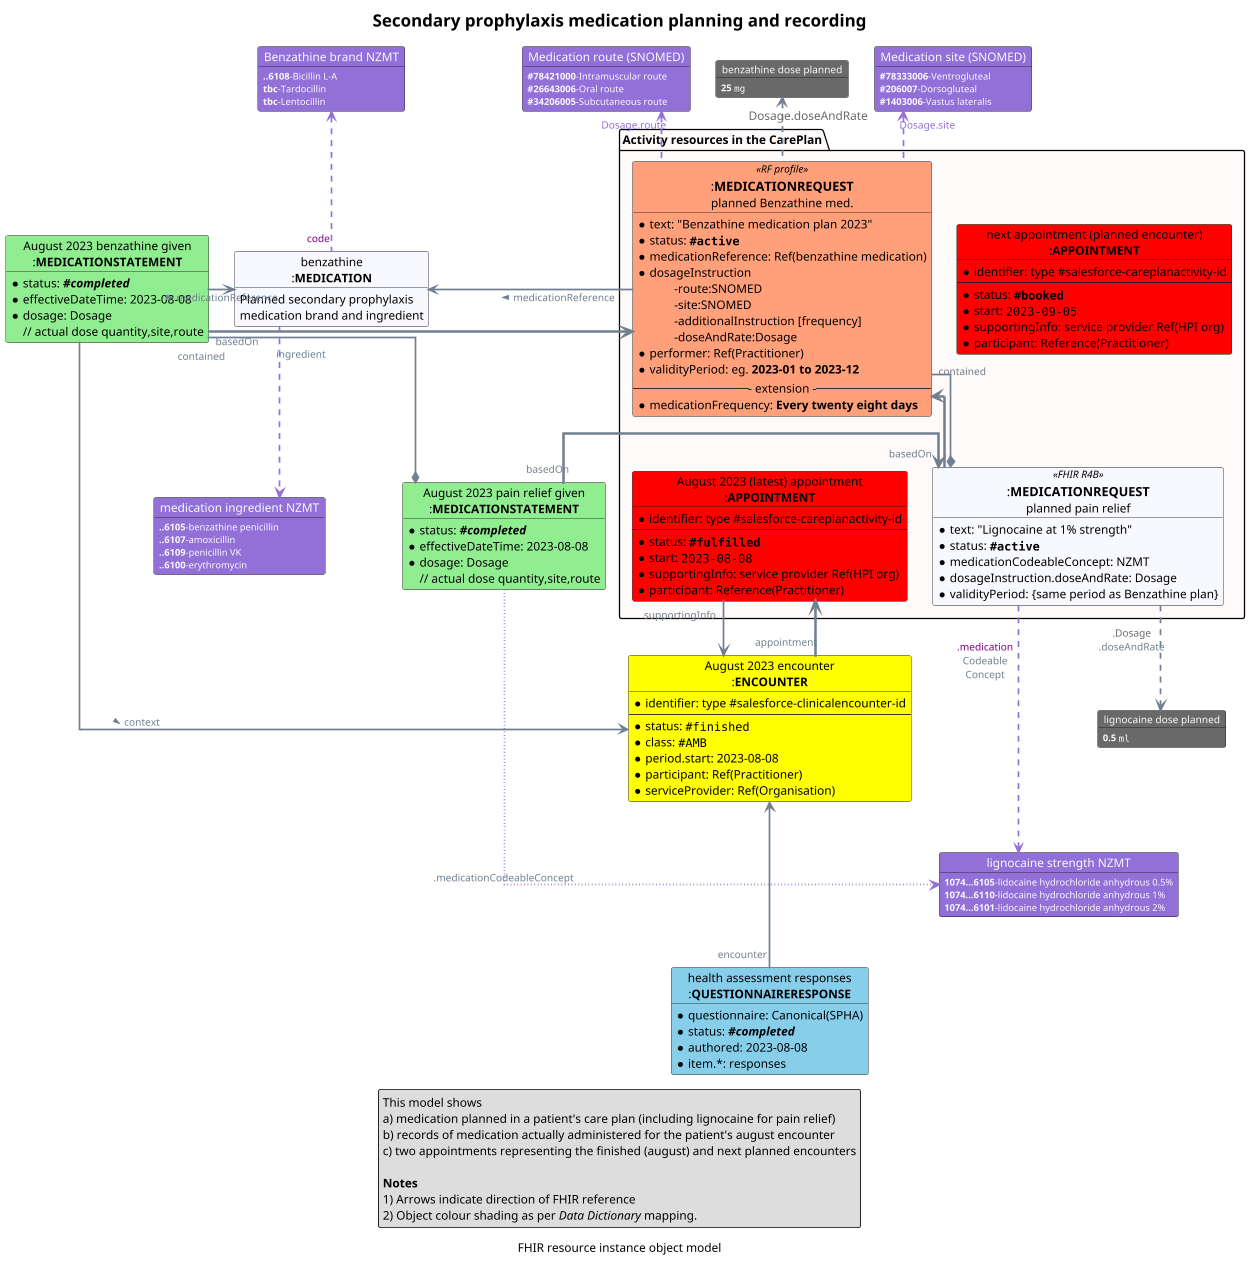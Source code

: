 @startuml obj-FHIR-medication-planandrecord

top to bottom direction
skinparam dpi 200
allow_mixing
scale 600 width

skinparam ActivityDiamondBackgroundColor #RoyalBlue
skinparam ArrowColor #SlateGrey   
skinparam ArrowFontColor #RoyalBlue
skinparam ArrowFontColor #SlateGrey  
skinparam ArrowFontSize 12
skinparam ArrowMessageAlignment left
skinparam BoxPadding 10
skinparam linetype ortho
skinparam nodesep 30
skinparam ranksep 60
skinparam roundcorner 5
skinparam sequenceArrowThickness 2
skinparam TitleFontSize 20

caption FHIR resource instance object model

!procedure $Coding($Alias,$System,$Code,$Display)
  object "<color:GhostWhite>$System" as $Alias #MediumPurple {
    <color:GhostWhite><size:11>**$Code**-$Display
  }
!endprocedure

!procedure $Quantity($Alias,$Quantity,$Value,$Unit)
  object "<color:GhostWhite><size:12>$Quantity</color>" as $Alias #DimGrey {
    <color:GhostWhite><size:11>**$Value** ""$Unit""
  }
!endprocedure

!procedure $ObjectDiagramLegendWithNote($heading,$noteline)
  legend bottom
    **$heading**
    $noteline
  endlegend
!endprocedure

' ******** ******** ******** ******** ******** ******** ******** ******** 
title "Secondary prophylaxis medication planning and recording"

package "Activity resources in the CarePlan" as Activities #Snow { 
  
  'object "secondary prophylaxis\nmedication planning" as PLAN_BENZA_2023 #LightSalmon

  object "<size:15>:**MEDICATIONREQUEST**\nplanned Benzathine med." as MR1 <<RF profile>> #LightSalmon {
    * text: "Benzathine medication plan 2023"
    * status: ""**#active**""
    * medicationReference: Ref(benzathine medication)
    * dosageInstruction
      \t-route:SNOMED
      \t-site:SNOMED
      \t-additionalInstruction [frequency]
      \t-doseAndRate:Dosage
    * performer: Ref(Practitioner)
    * validityPeriod: eg. **2023-01 to 2023-12**
    --- extension ---
    * medicationFrequency: **Every twenty eight days**
  }

  
  object "<size:15>:**MEDICATIONREQUEST**\nplanned pain relief" as MRinner <<FHIR R4B>> #GhostWhite {
    * text: "Lignocaine at 1% strength"
    * status: ""**#active**""
    * medicationCodeableConcept: NZMT
    * dosageInstruction.doseAndRate: Dosage
    * validityPeriod: {same period as Benzathine plan}
  }

  object "August 2023 (latest) appointment\n:**APPOINTMENT**" as AUGUST_APPT #Red {
    *identifier: type #salesforce-careplanactivity-id
    ---
    * status: ""**#fulfilled**""
    * start: ""2023-08-08""
    * supportingInfo: service provider Ref(HPI org)
    * participant: Reference(Practitioner)
  }
  
  object "next appointment (planned encounter)\n:**APPOINTMENT**" as FUTURE_APPT #Red {
    *identifier: type #salesforce-careplanactivity-id
    ---
    * status: ""**#booked**""
    * start: ""2023-09-05""
    * supportingInfo: service provider Ref(HPI org)
    * participant: Reference(Practitioner)
  }

  'arrange activities in box
  MR1 -[hidden]r- FUTURE_APPT
  FUTURE_APPT -[hidden]d- AUGUST_APPT

}


object "August 2023 encounter\n:**ENCOUNTER**" as EInj1 #yellow {
  *identifier: type #salesforce-clinicalencounter-id
  ---
  * status: ""#finished""
  * class: ""#AMB""
  * period.start: 2023-08-08
  * participant: Ref(Practitioner)
  * serviceProvider: Ref(Organisation)
}

object "August 2023 benzathine given\n:**MEDICATIONSTATEMENT**" as MEDSTMT1 #LightGreen {
  * status: //**#completed**//
  * effectiveDateTime: 2023-08-08
  * dosage: Dosage 
    // actual dose quantity,site,route
}

object "August 2023 pain relief given\n:**MEDICATIONSTATEMENT**" as MEDSTMTinner #LightGreen {
  * status: //**#completed**//
  * effectiveDateTime: 2023-08-08
  * dosage: Dosage 
    // actual dose quantity,site,route
}

object "health assessment responses\n:**QUESTIONNAIRERESPONSE**" as QR1 #SkyBlue {
  * questionnaire: Canonical(SPHA)
  * status: //**#completed**//
  * authored: 2023-08-08
  * item.*: responses
}


object "benzathine\n:**MEDICATION**" as MED #GhostWhite {
  Planned secondary prophylaxis\nmedication brand and ingredient
}


$Quantity(BDOSE,"benzathine dose planned","25","mg")

$Coding(Route,"Medication route (SNOMED)","#78421000","Intramuscular route")
$Coding(Route,"Medication route (SNOMED)","#26643006","Oral route")
$Coding(Route,"Medication route (SNOMED)","#34206005","Subcutaneous route")

$Coding(Site,"Medication site (SNOMED)","#78333006","Ventrogluteal")
$Coding(Site,"Medication site (SNOMED)","#206007","Dorsogluteal")
$Coding(Site,"Medication site (SNOMED)","#1403006","Vastus lateralis")

$Coding(MedIngr,"medication ingredient NZMT","..6105","benzathine penicillin")
$Coding(MedIngr,"medication ingredient NZMT","..6107","amoxicillin")
$Coding(MedIngr,"medication ingredient NZMT","..6109","penicillin VK")
$Coding(MedIngr,"medication ingredient NZMT","..6100","erythromycin")

$Coding(MedBrand,"Benzathine brand NZMT","..6108","Bicillin L-A")
$Coding(MedBrand,"Benzathine brand NZMT","tbc",   "Tardocillin")
$Coding(MedBrand,"Benzathine brand NZMT","tbc",   "Lentocillin")

$Coding(LIGNOCODE,"lignocaine strength NZMT","1074...6105", "lidocaine hydrochloride anhydrous 0.5%" )
$Coding(LIGNOCODE,"lignocaine strength NZMT","1074...6110", "lidocaine hydrochloride anhydrous 1%" )
$Coding(LIGNOCODE,"lignocaine strength NZMT","1074...6101", "lidocaine hydrochloride anhydrous 2%" )

$Quantity(LDOSE,"lignocaine dose planned","0.5","ml")


' positioning

' connectors

MR1 "contained" -d-* MRinner
MEDSTMTinner *-[norank]- "contained" MEDSTMT1 
MEDSTMTinner  -[#MediumPurple,dotted,norank]--> LIGNOCODE : ".medicationCodeableConcept"
MRinner "\n\n<color:Purple>.medication\nCodeable\nConcept" -[#MediumPurple,dashed]d--> LIGNOCODE
MRinner "\n<color:DimGray>.Dosage\n.doseAndRate" -[dashed]d-> LDOSE
MRinner "basedOn" -[thickness=3,norank]-> MR1

EInj1 <-[norank]l- MEDSTMT1: < context

' MEDSTMT1 "derivedFrom" -d-> QR1
QR1 "encounter" -u--> EInj1

AUGUST_APPT "supportingInfo" -d-> EInj1
EInj1 "appointment" -[thickness=3,norank]u--> AUGUST_APPT

MR1 -[#MediumPurple,dashed]u-> "<color:MediumPurple>Dosage.route" Route
MR1  -[#MediumPurple,dashed]u-> "<color:MediumPurple>Dosage.site" Site
MR1  -[dashed]u-> "<color:DimGray><size:14>Dosage.doseAndRate" BDOSE
MR1 -[norank]r-> MED : > medicationReference

MEDSTMT1 "basedOn" -[thickness=3]r-> MR1
MEDSTMT1 -> MED : > medicationReference

MEDSTMTinner "basedOn" -[thickness=3]r-> MRinner

MED "<color:Purple>code" .[#MediumPurple]u.> MedBrand
MED "<color:Purple>\ningredient" .[#MediumPurple].> MedIngr

'notes
' note as N1
'   These three instances, added to the
'     original Appointment instance, capture
'     detail from a **completed**
'     secondary prophylaxis appointment:
'   - **Encounter** the who / what / where etc.
'   - **MedicationStatement** the actual meds given
'   - **QuestionnaireResponse** health assessment
' end note

' N1 .u. AUGUST

' note as N2
'   The next planned patient secondary 
'     prophylaxis encounter is represented by 
'     this Appointment instance in **#booked** status.
      
'   Its main purpose is to convey the due date,
'     to which adherence is important for effective RF care.
    
'   After the care encounter, the status updates 
'     to #fulfilled.  The medication administered and 
'     assessmention question responses are captured in 
'     other FHIR resource instances, as shown above for July
'     and August.
' end note

' N2 .. SEPTEMBER_APPT


legend bottom
  This model shows
  a) medication planned in a patient's care plan (including lignocaine for pain relief)
  b) records of medication actually administered for the patient's august encounter
  c) two appointments representing the finished (august) and next planned encounters

  **Notes**
  1) Arrows indicate direction of FHIR reference
  2) Object colour shading as per //Data Dictionary// mapping.
endlegend


@enduml